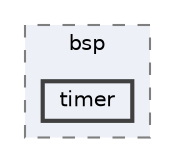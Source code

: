 digraph "timer"
{
 // LATEX_PDF_SIZE
  bgcolor="transparent";
  edge [fontname=Helvetica,fontsize=10,labelfontname=Helvetica,labelfontsize=10];
  node [fontname=Helvetica,fontsize=10,shape=box,height=0.2,width=0.4];
  compound=true
  subgraph clusterdir_801446f840d71f7580eb91c6ad048d4f {
    graph [ bgcolor="#edf0f7", pencolor="grey50", label="bsp", fontname=Helvetica,fontsize=10 style="filled,dashed", URL="dir_801446f840d71f7580eb91c6ad048d4f.html",tooltip=""]
  dir_847531f7d921351a88030075147a73db [label="timer", fillcolor="#edf0f7", color="grey25", style="filled,bold", URL="dir_847531f7d921351a88030075147a73db.html",tooltip=""];
  }
}
